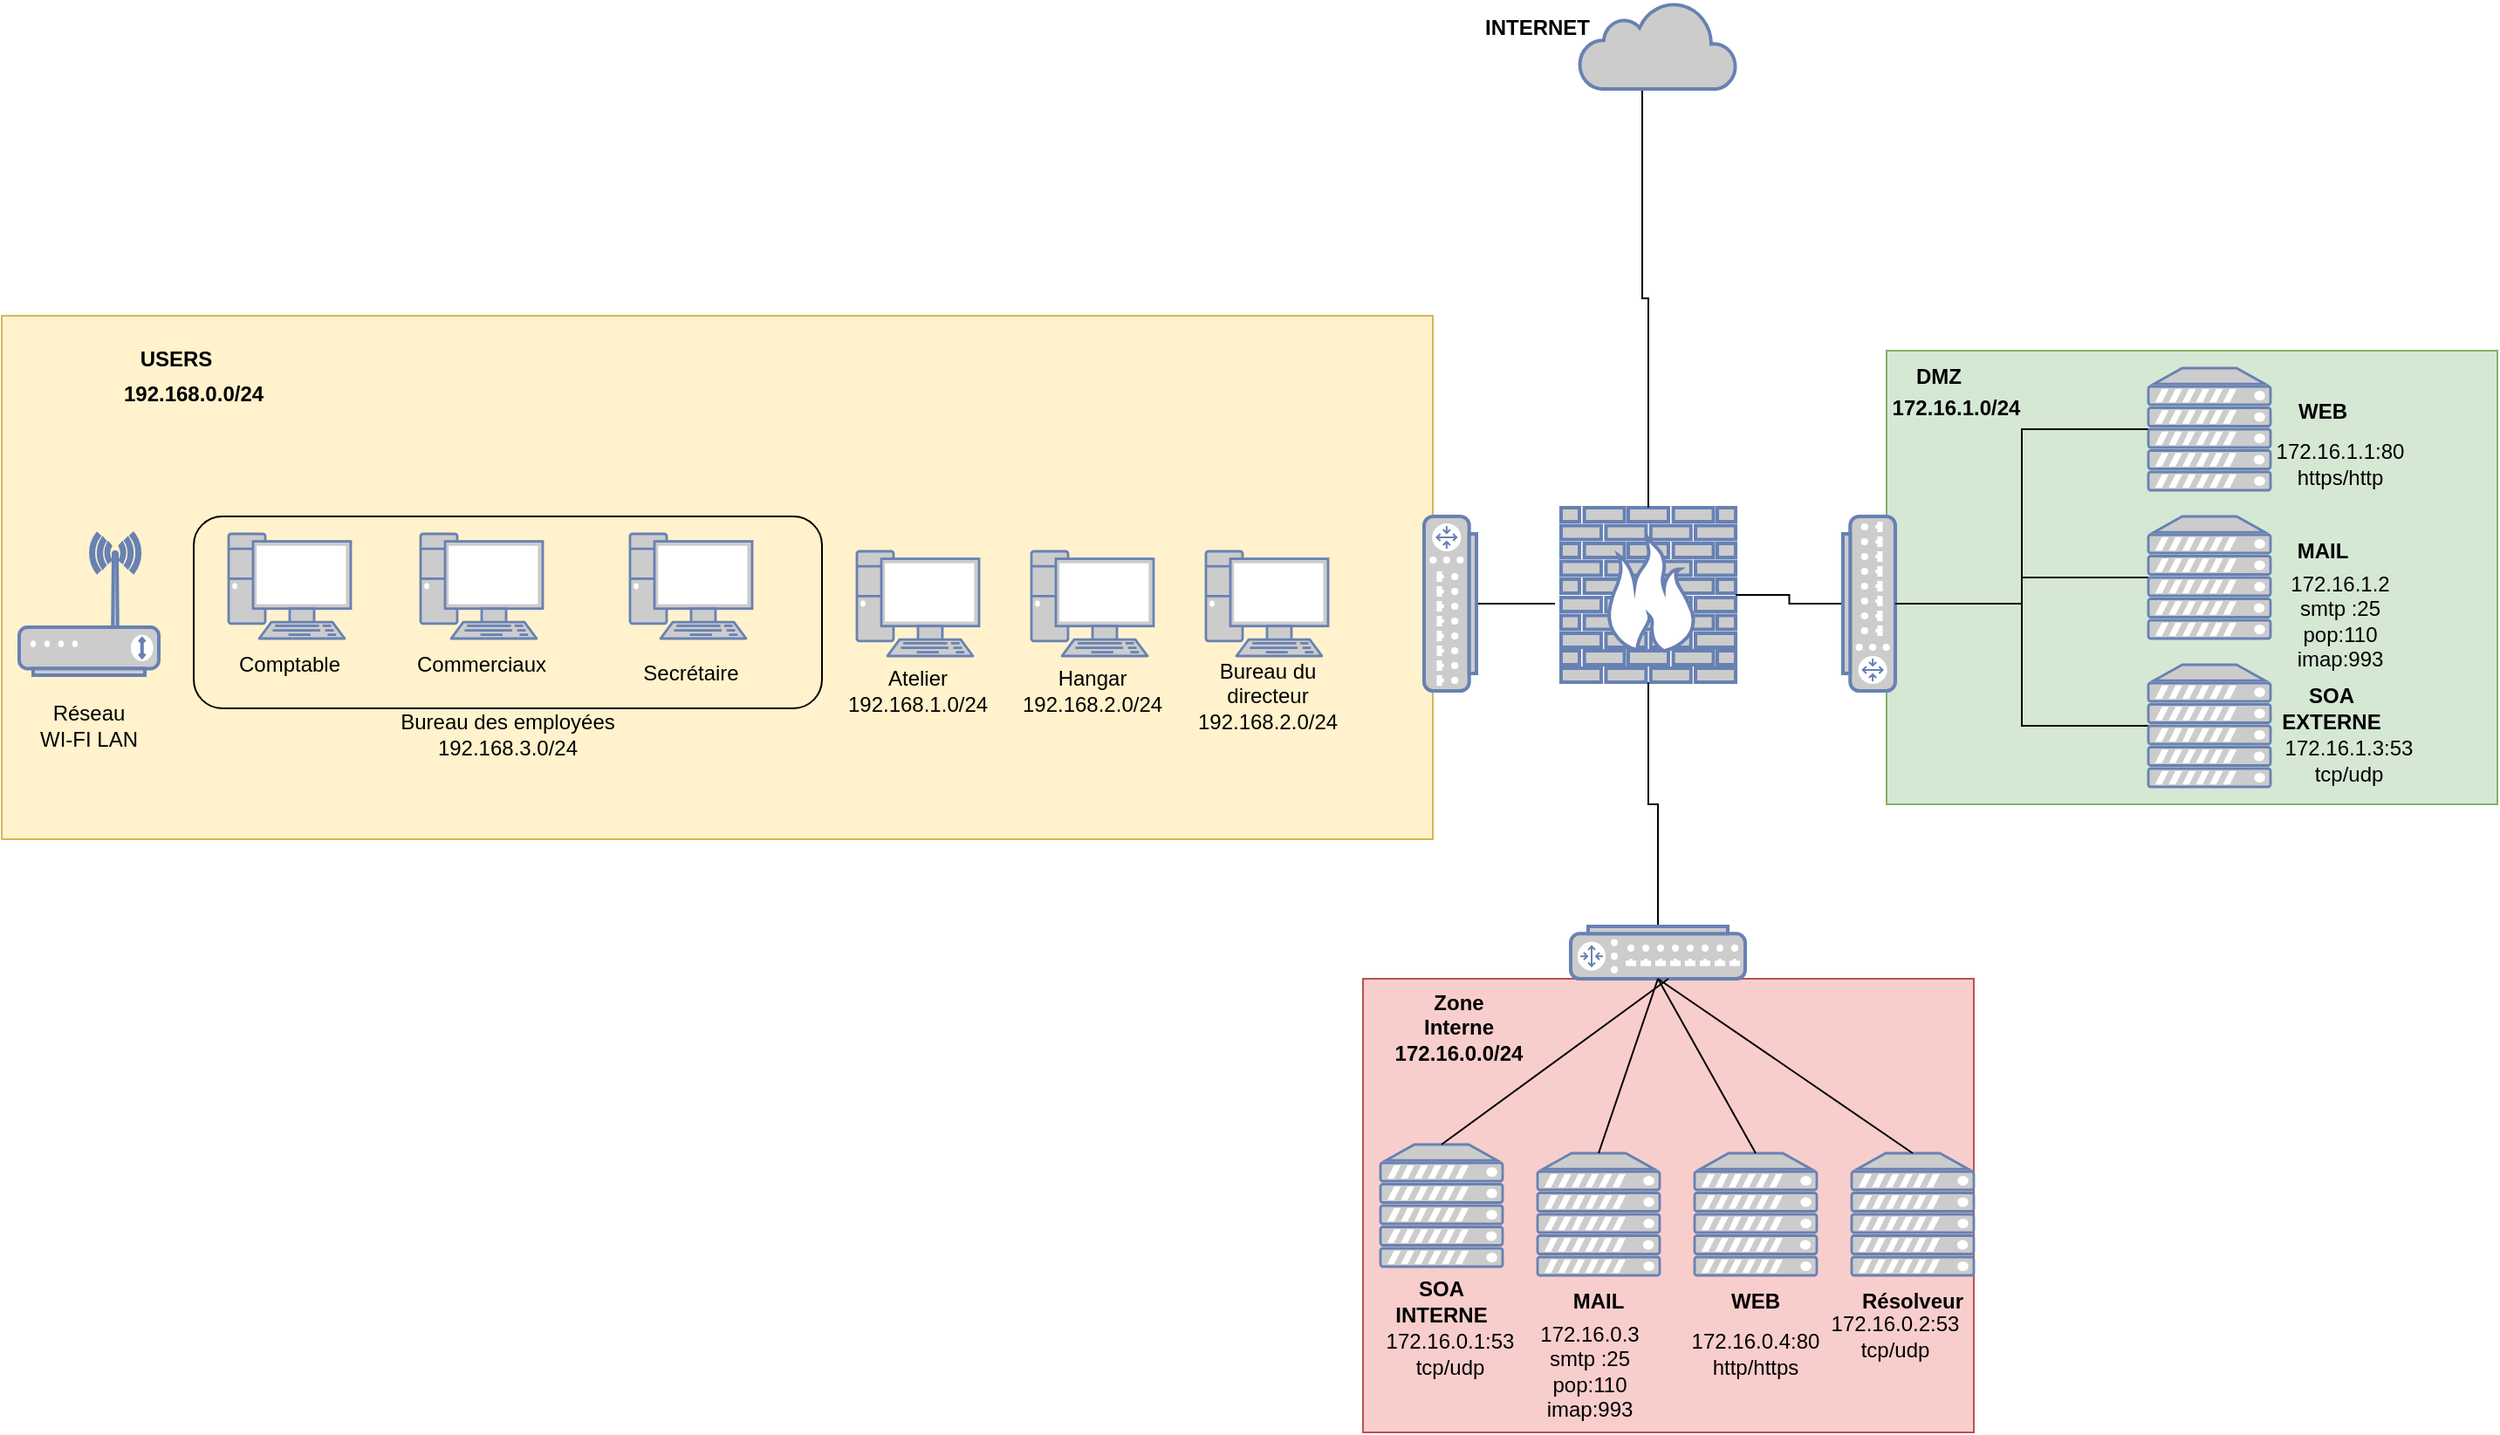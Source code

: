 <mxfile version="21.0.6" type="github">
  <diagram name="Page-1" id="O5M5pIFOQSAJhJZ8RXcd">
    <mxGraphModel dx="2227" dy="1933" grid="1" gridSize="10" guides="1" tooltips="1" connect="1" arrows="1" fold="1" page="1" pageScale="1" pageWidth="827" pageHeight="1169" math="0" shadow="0">
      <root>
        <mxCell id="0" />
        <mxCell id="1" parent="0" />
        <mxCell id="-PJM9IAdAdkgcbR_65MC-1" value="" style="rounded=0;whiteSpace=wrap;html=1;fillColor=#fff2cc;strokeColor=#d6b656;" vertex="1" parent="1">
          <mxGeometry x="-480" y="180" width="820" height="300" as="geometry" />
        </mxCell>
        <mxCell id="-PJM9IAdAdkgcbR_65MC-2" value="" style="rounded=0;whiteSpace=wrap;html=1;fillColor=#d5e8d4;strokeColor=#82b366;" vertex="1" parent="1">
          <mxGeometry x="600" y="200" width="350" height="260" as="geometry" />
        </mxCell>
        <mxCell id="-PJM9IAdAdkgcbR_65MC-3" value="" style="rounded=0;whiteSpace=wrap;html=1;fillColor=#f8cecc;strokeColor=#b85450;" vertex="1" parent="1">
          <mxGeometry x="300" y="560" width="350" height="260" as="geometry" />
        </mxCell>
        <mxCell id="-PJM9IAdAdkgcbR_65MC-5" value="" style="fontColor=#0066CC;verticalAlign=top;verticalLabelPosition=bottom;labelPosition=center;align=center;html=1;outlineConnect=0;fillColor=#CCCCCC;strokeColor=#6881B3;gradientColor=none;gradientDirection=north;strokeWidth=2;shape=mxgraph.networks.firewall;" vertex="1" parent="1">
          <mxGeometry x="413.5" y="290" width="100" height="100" as="geometry" />
        </mxCell>
        <mxCell id="-PJM9IAdAdkgcbR_65MC-11" value="&lt;b&gt;DMZ&lt;/b&gt;" style="text;strokeColor=none;align=center;fillColor=none;html=1;verticalAlign=middle;whiteSpace=wrap;rounded=0;" vertex="1" parent="1">
          <mxGeometry x="600" y="200" width="60" height="30" as="geometry" />
        </mxCell>
        <mxCell id="-PJM9IAdAdkgcbR_65MC-12" value="&lt;b&gt;USERS&lt;/b&gt;" style="text;strokeColor=none;align=center;fillColor=none;html=1;verticalAlign=middle;whiteSpace=wrap;rounded=0;" vertex="1" parent="1">
          <mxGeometry x="-410" y="190" width="60" height="30" as="geometry" />
        </mxCell>
        <mxCell id="-PJM9IAdAdkgcbR_65MC-13" value="&lt;b&gt;Zone&lt;br&gt;Interne&lt;br&gt;172.16.0.0/24&lt;br&gt;&lt;br&gt;&lt;/b&gt;" style="text;strokeColor=none;align=center;fillColor=none;html=1;verticalAlign=middle;whiteSpace=wrap;rounded=0;" vertex="1" parent="1">
          <mxGeometry x="300" y="570" width="110" height="50" as="geometry" />
        </mxCell>
        <mxCell id="-PJM9IAdAdkgcbR_65MC-16" style="edgeStyle=orthogonalEdgeStyle;rounded=0;orthogonalLoop=1;jettySize=auto;html=1;entryX=0.5;entryY=0;entryDx=0;entryDy=0;entryPerimeter=0;endArrow=none;endFill=0;" edge="1" parent="1" source="-PJM9IAdAdkgcbR_65MC-14" target="-PJM9IAdAdkgcbR_65MC-5">
          <mxGeometry relative="1" as="geometry">
            <Array as="points">
              <mxPoint x="460" y="170" />
              <mxPoint x="464" y="170" />
            </Array>
          </mxGeometry>
        </mxCell>
        <mxCell id="-PJM9IAdAdkgcbR_65MC-14" value="" style="html=1;outlineConnect=0;fillColor=#CCCCCC;strokeColor=#6881B3;gradientColor=none;gradientDirection=north;strokeWidth=2;shape=mxgraph.networks.cloud;fontColor=#ffffff;" vertex="1" parent="1">
          <mxGeometry x="424" width="90" height="50" as="geometry" />
        </mxCell>
        <mxCell id="-PJM9IAdAdkgcbR_65MC-15" value="&lt;b&gt;INTERNET&lt;/b&gt;" style="text;strokeColor=none;align=center;fillColor=none;html=1;verticalAlign=middle;whiteSpace=wrap;rounded=0;" vertex="1" parent="1">
          <mxGeometry x="370" width="60" height="30" as="geometry" />
        </mxCell>
        <mxCell id="-PJM9IAdAdkgcbR_65MC-19" style="edgeStyle=orthogonalEdgeStyle;rounded=0;orthogonalLoop=1;jettySize=auto;html=1;endArrow=none;endFill=0;" edge="1" parent="1" source="-PJM9IAdAdkgcbR_65MC-17">
          <mxGeometry relative="1" as="geometry">
            <mxPoint x="410" y="345" as="targetPoint" />
          </mxGeometry>
        </mxCell>
        <mxCell id="-PJM9IAdAdkgcbR_65MC-17" value="" style="fontColor=#0066CC;verticalAlign=top;verticalLabelPosition=bottom;labelPosition=center;align=center;html=1;outlineConnect=0;fillColor=#CCCCCC;strokeColor=#6881B3;gradientColor=none;gradientDirection=north;strokeWidth=2;shape=mxgraph.networks.router;rotation=-90;" vertex="1" parent="1">
          <mxGeometry x="300" y="330" width="100" height="30" as="geometry" />
        </mxCell>
        <mxCell id="-PJM9IAdAdkgcbR_65MC-21" style="edgeStyle=orthogonalEdgeStyle;rounded=0;orthogonalLoop=1;jettySize=auto;html=1;endArrow=none;endFill=0;" edge="1" parent="1" source="-PJM9IAdAdkgcbR_65MC-20" target="-PJM9IAdAdkgcbR_65MC-5">
          <mxGeometry relative="1" as="geometry" />
        </mxCell>
        <mxCell id="-PJM9IAdAdkgcbR_65MC-62" style="edgeStyle=orthogonalEdgeStyle;rounded=0;orthogonalLoop=1;jettySize=auto;html=1;entryX=0;entryY=0.5;entryDx=0;entryDy=0;entryPerimeter=0;endArrow=none;endFill=0;" edge="1" parent="1" source="-PJM9IAdAdkgcbR_65MC-20" target="-PJM9IAdAdkgcbR_65MC-56">
          <mxGeometry relative="1" as="geometry" />
        </mxCell>
        <mxCell id="-PJM9IAdAdkgcbR_65MC-20" value="" style="fontColor=#0066CC;verticalAlign=top;verticalLabelPosition=bottom;labelPosition=center;align=center;html=1;outlineConnect=0;fillColor=#CCCCCC;strokeColor=#6881B3;gradientColor=none;gradientDirection=north;strokeWidth=2;shape=mxgraph.networks.router;rotation=90;" vertex="1" parent="1">
          <mxGeometry x="540" y="330" width="100" height="30" as="geometry" />
        </mxCell>
        <mxCell id="-PJM9IAdAdkgcbR_65MC-23" style="edgeStyle=orthogonalEdgeStyle;rounded=0;orthogonalLoop=1;jettySize=auto;html=1;entryX=0.5;entryY=1;entryDx=0;entryDy=0;entryPerimeter=0;endArrow=none;endFill=0;" edge="1" parent="1" source="-PJM9IAdAdkgcbR_65MC-22" target="-PJM9IAdAdkgcbR_65MC-5">
          <mxGeometry relative="1" as="geometry" />
        </mxCell>
        <mxCell id="-PJM9IAdAdkgcbR_65MC-22" value="" style="fontColor=#0066CC;verticalAlign=top;verticalLabelPosition=bottom;labelPosition=center;align=center;html=1;outlineConnect=0;fillColor=#CCCCCC;strokeColor=#6881B3;gradientColor=none;gradientDirection=north;strokeWidth=2;shape=mxgraph.networks.router;rotation=-180;" vertex="1" parent="1">
          <mxGeometry x="419" y="530" width="100" height="30" as="geometry" />
        </mxCell>
        <mxCell id="-PJM9IAdAdkgcbR_65MC-28" value="" style="fontColor=#0066CC;verticalAlign=top;verticalLabelPosition=bottom;labelPosition=center;align=center;html=1;outlineConnect=0;fillColor=#CCCCCC;strokeColor=#6881B3;gradientColor=none;gradientDirection=north;strokeWidth=2;shape=mxgraph.networks.server;" vertex="1" parent="1">
          <mxGeometry x="310" y="655" width="70" height="70" as="geometry" />
        </mxCell>
        <mxCell id="-PJM9IAdAdkgcbR_65MC-29" value="" style="fontColor=#0066CC;verticalAlign=top;verticalLabelPosition=bottom;labelPosition=center;align=center;html=1;outlineConnect=0;fillColor=#CCCCCC;strokeColor=#6881B3;gradientColor=none;gradientDirection=north;strokeWidth=2;shape=mxgraph.networks.server;" vertex="1" parent="1">
          <mxGeometry x="400" y="660" width="70" height="70" as="geometry" />
        </mxCell>
        <mxCell id="-PJM9IAdAdkgcbR_65MC-30" value="" style="fontColor=#0066CC;verticalAlign=top;verticalLabelPosition=bottom;labelPosition=center;align=center;html=1;outlineConnect=0;fillColor=#CCCCCC;strokeColor=#6881B3;gradientColor=none;gradientDirection=north;strokeWidth=2;shape=mxgraph.networks.server;" vertex="1" parent="1">
          <mxGeometry x="580" y="660" width="70" height="70" as="geometry" />
        </mxCell>
        <mxCell id="-PJM9IAdAdkgcbR_65MC-31" value="&lt;b&gt;SOA INTERNE&lt;/b&gt;" style="text;strokeColor=none;align=center;fillColor=none;html=1;verticalAlign=middle;whiteSpace=wrap;rounded=0;" vertex="1" parent="1">
          <mxGeometry x="315" y="730" width="60" height="30" as="geometry" />
        </mxCell>
        <mxCell id="-PJM9IAdAdkgcbR_65MC-32" value="" style="fontColor=#0066CC;verticalAlign=top;verticalLabelPosition=bottom;labelPosition=center;align=center;html=1;outlineConnect=0;fillColor=#CCCCCC;strokeColor=#6881B3;gradientColor=none;gradientDirection=north;strokeWidth=2;shape=mxgraph.networks.server;" vertex="1" parent="1">
          <mxGeometry x="490" y="660" width="70" height="70" as="geometry" />
        </mxCell>
        <mxCell id="-PJM9IAdAdkgcbR_65MC-33" value="&lt;b&gt;MAIL&lt;/b&gt;" style="text;strokeColor=none;align=center;fillColor=none;html=1;verticalAlign=middle;whiteSpace=wrap;rounded=0;" vertex="1" parent="1">
          <mxGeometry x="405" y="730" width="60" height="30" as="geometry" />
        </mxCell>
        <mxCell id="-PJM9IAdAdkgcbR_65MC-34" value="&lt;b&gt;WEB&lt;/b&gt;" style="text;strokeColor=none;align=center;fillColor=none;html=1;verticalAlign=middle;whiteSpace=wrap;rounded=0;" vertex="1" parent="1">
          <mxGeometry x="495" y="730" width="60" height="30" as="geometry" />
        </mxCell>
        <mxCell id="-PJM9IAdAdkgcbR_65MC-35" value="&lt;b&gt;Résolveur&lt;/b&gt;" style="text;strokeColor=none;align=center;fillColor=none;html=1;verticalAlign=middle;whiteSpace=wrap;rounded=0;" vertex="1" parent="1">
          <mxGeometry x="585" y="730" width="60" height="30" as="geometry" />
        </mxCell>
        <mxCell id="-PJM9IAdAdkgcbR_65MC-36" value="172.16.0.1:53&lt;br&gt;tcp/udp" style="text;strokeColor=none;align=center;fillColor=none;html=1;verticalAlign=middle;whiteSpace=wrap;rounded=0;" vertex="1" parent="1">
          <mxGeometry x="305" y="760" width="90" height="30" as="geometry" />
        </mxCell>
        <mxCell id="-PJM9IAdAdkgcbR_65MC-37" value="172.16.0.2:53&lt;br&gt;tcp/udp" style="text;strokeColor=none;align=center;fillColor=none;html=1;verticalAlign=middle;whiteSpace=wrap;rounded=0;" vertex="1" parent="1">
          <mxGeometry x="560" y="750" width="90" height="30" as="geometry" />
        </mxCell>
        <mxCell id="-PJM9IAdAdkgcbR_65MC-38" value="172.16.0.3&lt;br&gt;smtp :25&lt;br&gt;pop:110&lt;br&gt;imap:993" style="text;strokeColor=none;align=center;fillColor=none;html=1;verticalAlign=middle;whiteSpace=wrap;rounded=0;" vertex="1" parent="1">
          <mxGeometry x="390" y="760" width="80" height="50" as="geometry" />
        </mxCell>
        <mxCell id="-PJM9IAdAdkgcbR_65MC-39" value="172.16.0.4:80&lt;br&gt;http/https" style="text;strokeColor=none;align=center;fillColor=none;html=1;verticalAlign=middle;whiteSpace=wrap;rounded=0;" vertex="1" parent="1">
          <mxGeometry x="480" y="745" width="90" height="60" as="geometry" />
        </mxCell>
        <mxCell id="-PJM9IAdAdkgcbR_65MC-52" value="" style="endArrow=none;html=1;rounded=0;exitX=0.5;exitY=0;exitDx=0;exitDy=0;exitPerimeter=0;entryX=0.5;entryY=0;entryDx=0;entryDy=0;" edge="1" parent="1" source="-PJM9IAdAdkgcbR_65MC-28" target="-PJM9IAdAdkgcbR_65MC-3">
          <mxGeometry width="50" height="50" relative="1" as="geometry">
            <mxPoint x="430" y="750" as="sourcePoint" />
            <mxPoint x="480" y="590" as="targetPoint" />
          </mxGeometry>
        </mxCell>
        <mxCell id="-PJM9IAdAdkgcbR_65MC-53" value="" style="endArrow=none;html=1;rounded=0;entryX=0.5;entryY=0;entryDx=0;entryDy=0;entryPerimeter=0;exitX=0.5;exitY=0;exitDx=0;exitDy=0;exitPerimeter=0;" edge="1" parent="1" source="-PJM9IAdAdkgcbR_65MC-29" target="-PJM9IAdAdkgcbR_65MC-22">
          <mxGeometry width="50" height="50" relative="1" as="geometry">
            <mxPoint x="430" y="750" as="sourcePoint" />
            <mxPoint x="480" y="700" as="targetPoint" />
          </mxGeometry>
        </mxCell>
        <mxCell id="-PJM9IAdAdkgcbR_65MC-54" value="" style="endArrow=none;html=1;rounded=0;entryX=0.5;entryY=0;entryDx=0;entryDy=0;entryPerimeter=0;exitX=0.5;exitY=0;exitDx=0;exitDy=0;exitPerimeter=0;" edge="1" parent="1" source="-PJM9IAdAdkgcbR_65MC-32" target="-PJM9IAdAdkgcbR_65MC-22">
          <mxGeometry width="50" height="50" relative="1" as="geometry">
            <mxPoint x="430" y="750" as="sourcePoint" />
            <mxPoint x="480" y="700" as="targetPoint" />
          </mxGeometry>
        </mxCell>
        <mxCell id="-PJM9IAdAdkgcbR_65MC-55" value="" style="endArrow=none;html=1;rounded=0;entryX=0.5;entryY=0;entryDx=0;entryDy=0;entryPerimeter=0;exitX=0.5;exitY=0;exitDx=0;exitDy=0;exitPerimeter=0;" edge="1" parent="1" source="-PJM9IAdAdkgcbR_65MC-30" target="-PJM9IAdAdkgcbR_65MC-22">
          <mxGeometry width="50" height="50" relative="1" as="geometry">
            <mxPoint x="430" y="750" as="sourcePoint" />
            <mxPoint x="480" y="700" as="targetPoint" />
          </mxGeometry>
        </mxCell>
        <mxCell id="-PJM9IAdAdkgcbR_65MC-56" value="" style="fontColor=#0066CC;verticalAlign=top;verticalLabelPosition=bottom;labelPosition=center;align=center;html=1;outlineConnect=0;fillColor=#CCCCCC;strokeColor=#6881B3;gradientColor=none;gradientDirection=north;strokeWidth=2;shape=mxgraph.networks.server;" vertex="1" parent="1">
          <mxGeometry x="750" y="210" width="70" height="70" as="geometry" />
        </mxCell>
        <mxCell id="-PJM9IAdAdkgcbR_65MC-63" style="edgeStyle=orthogonalEdgeStyle;rounded=0;orthogonalLoop=1;jettySize=auto;html=1;exitX=0;exitY=0.5;exitDx=0;exitDy=0;exitPerimeter=0;endArrow=none;endFill=0;" edge="1" parent="1" source="-PJM9IAdAdkgcbR_65MC-57" target="-PJM9IAdAdkgcbR_65MC-20">
          <mxGeometry relative="1" as="geometry" />
        </mxCell>
        <mxCell id="-PJM9IAdAdkgcbR_65MC-57" value="" style="fontColor=#0066CC;verticalAlign=top;verticalLabelPosition=bottom;labelPosition=center;align=center;html=1;outlineConnect=0;fillColor=#CCCCCC;strokeColor=#6881B3;gradientColor=none;gradientDirection=north;strokeWidth=2;shape=mxgraph.networks.server;" vertex="1" parent="1">
          <mxGeometry x="750" y="380" width="70" height="70" as="geometry" />
        </mxCell>
        <mxCell id="-PJM9IAdAdkgcbR_65MC-64" style="edgeStyle=orthogonalEdgeStyle;rounded=0;orthogonalLoop=1;jettySize=auto;html=1;exitX=0;exitY=0.5;exitDx=0;exitDy=0;exitPerimeter=0;entryX=0.5;entryY=0;entryDx=0;entryDy=0;entryPerimeter=0;endArrow=none;endFill=0;" edge="1" parent="1" source="-PJM9IAdAdkgcbR_65MC-58" target="-PJM9IAdAdkgcbR_65MC-20">
          <mxGeometry relative="1" as="geometry" />
        </mxCell>
        <mxCell id="-PJM9IAdAdkgcbR_65MC-58" value="" style="fontColor=#0066CC;verticalAlign=top;verticalLabelPosition=bottom;labelPosition=center;align=center;html=1;outlineConnect=0;fillColor=#CCCCCC;strokeColor=#6881B3;gradientColor=none;gradientDirection=north;strokeWidth=2;shape=mxgraph.networks.server;" vertex="1" parent="1">
          <mxGeometry x="750" y="295" width="70" height="70" as="geometry" />
        </mxCell>
        <mxCell id="-PJM9IAdAdkgcbR_65MC-59" value="&lt;b&gt;WEB&lt;/b&gt;" style="text;strokeColor=none;align=center;fillColor=none;html=1;verticalAlign=middle;whiteSpace=wrap;rounded=0;" vertex="1" parent="1">
          <mxGeometry x="820" y="220" width="60" height="30" as="geometry" />
        </mxCell>
        <mxCell id="-PJM9IAdAdkgcbR_65MC-60" value="&lt;b&gt;MAIL&lt;/b&gt;" style="text;strokeColor=none;align=center;fillColor=none;html=1;verticalAlign=middle;whiteSpace=wrap;rounded=0;" vertex="1" parent="1">
          <mxGeometry x="820" y="300" width="60" height="30" as="geometry" />
        </mxCell>
        <mxCell id="-PJM9IAdAdkgcbR_65MC-61" value="&lt;b&gt;SOA EXTERNE&lt;/b&gt;" style="text;strokeColor=none;align=center;fillColor=none;html=1;verticalAlign=middle;whiteSpace=wrap;rounded=0;" vertex="1" parent="1">
          <mxGeometry x="820" y="390" width="70" height="30" as="geometry" />
        </mxCell>
        <mxCell id="-PJM9IAdAdkgcbR_65MC-65" value="&lt;b&gt;&lt;br&gt;172.16.1.0/24&lt;/b&gt;" style="text;strokeColor=none;align=center;fillColor=none;html=1;verticalAlign=middle;whiteSpace=wrap;rounded=0;" vertex="1" parent="1">
          <mxGeometry x="580" y="210" width="120" height="30" as="geometry" />
        </mxCell>
        <mxCell id="-PJM9IAdAdkgcbR_65MC-66" value="172.16.1.1:80&lt;br&gt;https/http" style="text;strokeColor=none;align=center;fillColor=none;html=1;verticalAlign=middle;whiteSpace=wrap;rounded=0;" vertex="1" parent="1">
          <mxGeometry x="830" y="250" width="60" height="30" as="geometry" />
        </mxCell>
        <mxCell id="-PJM9IAdAdkgcbR_65MC-67" value="172.16.1.2&lt;br&gt;smtp :25&lt;br&gt;pop:110&lt;br&gt;imap:993" style="text;strokeColor=none;align=center;fillColor=none;html=1;verticalAlign=middle;whiteSpace=wrap;rounded=0;" vertex="1" parent="1">
          <mxGeometry x="820" y="330" width="80" height="50" as="geometry" />
        </mxCell>
        <mxCell id="-PJM9IAdAdkgcbR_65MC-68" value="172.16.1.3:53&lt;br&gt;tcp/udp" style="text;strokeColor=none;align=center;fillColor=none;html=1;verticalAlign=middle;whiteSpace=wrap;rounded=0;" vertex="1" parent="1">
          <mxGeometry x="820" y="420" width="90" height="30" as="geometry" />
        </mxCell>
        <mxCell id="-PJM9IAdAdkgcbR_65MC-70" value="&lt;b&gt;192.168.0.0/24&lt;/b&gt;" style="text;strokeColor=none;align=center;fillColor=none;html=1;verticalAlign=middle;whiteSpace=wrap;rounded=0;" vertex="1" parent="1">
          <mxGeometry x="-400" y="210" width="60" height="30" as="geometry" />
        </mxCell>
        <mxCell id="-PJM9IAdAdkgcbR_65MC-73" value="" style="fontColor=#0066CC;verticalAlign=top;verticalLabelPosition=bottom;labelPosition=center;align=center;html=1;outlineConnect=0;fillColor=#CCCCCC;strokeColor=#6881B3;gradientColor=none;gradientDirection=north;strokeWidth=2;shape=mxgraph.networks.pc;" vertex="1" parent="1">
          <mxGeometry x="10" y="315" width="70" height="60" as="geometry" />
        </mxCell>
        <mxCell id="-PJM9IAdAdkgcbR_65MC-74" value="" style="fontColor=#0066CC;verticalAlign=top;verticalLabelPosition=bottom;labelPosition=center;align=center;html=1;outlineConnect=0;fillColor=#CCCCCC;strokeColor=#6881B3;gradientColor=none;gradientDirection=north;strokeWidth=2;shape=mxgraph.networks.pc;" vertex="1" parent="1">
          <mxGeometry x="110" y="315" width="70" height="60" as="geometry" />
        </mxCell>
        <mxCell id="-PJM9IAdAdkgcbR_65MC-75" value="" style="fontColor=#0066CC;verticalAlign=top;verticalLabelPosition=bottom;labelPosition=center;align=center;html=1;outlineConnect=0;fillColor=#CCCCCC;strokeColor=#6881B3;gradientColor=none;gradientDirection=north;strokeWidth=2;shape=mxgraph.networks.pc;" vertex="1" parent="1">
          <mxGeometry x="210" y="315" width="70" height="60" as="geometry" />
        </mxCell>
        <mxCell id="-PJM9IAdAdkgcbR_65MC-76" value="Atelier&lt;br&gt;192.168.1.0/24" style="text;strokeColor=none;align=center;fillColor=none;html=1;verticalAlign=middle;whiteSpace=wrap;rounded=0;" vertex="1" parent="1">
          <mxGeometry x="15" y="380" width="60" height="30" as="geometry" />
        </mxCell>
        <mxCell id="-PJM9IAdAdkgcbR_65MC-77" value="Hangar&lt;br&gt;192.168.2.0/24" style="text;strokeColor=none;align=center;fillColor=none;html=1;verticalAlign=middle;whiteSpace=wrap;rounded=0;" vertex="1" parent="1">
          <mxGeometry x="115" y="380" width="60" height="30" as="geometry" />
        </mxCell>
        <mxCell id="-PJM9IAdAdkgcbR_65MC-78" value="Bureau du directeur&lt;br&gt;192.168.2.0/24" style="text;strokeColor=none;align=center;fillColor=none;html=1;verticalAlign=middle;whiteSpace=wrap;rounded=0;" vertex="1" parent="1">
          <mxGeometry x="207.5" y="375" width="75" height="45" as="geometry" />
        </mxCell>
        <mxCell id="-PJM9IAdAdkgcbR_65MC-79" value="" style="rounded=1;whiteSpace=wrap;html=1;fillColor=none;" vertex="1" parent="1">
          <mxGeometry x="-370" y="295" width="360" height="110" as="geometry" />
        </mxCell>
        <mxCell id="-PJM9IAdAdkgcbR_65MC-83" value="" style="fontColor=#0066CC;verticalAlign=top;verticalLabelPosition=bottom;labelPosition=center;align=center;html=1;outlineConnect=0;fillColor=#CCCCCC;strokeColor=#6881B3;gradientColor=none;gradientDirection=north;strokeWidth=2;shape=mxgraph.networks.pc;" vertex="1" parent="1">
          <mxGeometry x="-350" y="305" width="70" height="60" as="geometry" />
        </mxCell>
        <mxCell id="-PJM9IAdAdkgcbR_65MC-84" value="" style="fontColor=#0066CC;verticalAlign=top;verticalLabelPosition=bottom;labelPosition=center;align=center;html=1;outlineConnect=0;fillColor=#CCCCCC;strokeColor=#6881B3;gradientColor=none;gradientDirection=north;strokeWidth=2;shape=mxgraph.networks.pc;" vertex="1" parent="1">
          <mxGeometry x="-240" y="305" width="70" height="60" as="geometry" />
        </mxCell>
        <mxCell id="-PJM9IAdAdkgcbR_65MC-85" value="" style="fontColor=#0066CC;verticalAlign=top;verticalLabelPosition=bottom;labelPosition=center;align=center;html=1;outlineConnect=0;fillColor=#CCCCCC;strokeColor=#6881B3;gradientColor=none;gradientDirection=north;strokeWidth=2;shape=mxgraph.networks.pc;" vertex="1" parent="1">
          <mxGeometry x="-120" y="305" width="70" height="60" as="geometry" />
        </mxCell>
        <mxCell id="-PJM9IAdAdkgcbR_65MC-86" value="Bureau des employées&lt;br&gt;192.168.3.0/24" style="text;strokeColor=none;align=center;fillColor=none;html=1;verticalAlign=middle;whiteSpace=wrap;rounded=0;" vertex="1" parent="1">
          <mxGeometry x="-260" y="405" width="140" height="30" as="geometry" />
        </mxCell>
        <mxCell id="-PJM9IAdAdkgcbR_65MC-87" value="" style="fontColor=#0066CC;verticalAlign=top;verticalLabelPosition=bottom;labelPosition=center;align=center;html=1;outlineConnect=0;fillColor=#CCCCCC;strokeColor=#6881B3;gradientColor=none;gradientDirection=north;strokeWidth=2;shape=mxgraph.networks.wireless_modem;" vertex="1" parent="1">
          <mxGeometry x="-470" y="305" width="80" height="81" as="geometry" />
        </mxCell>
        <mxCell id="-PJM9IAdAdkgcbR_65MC-88" value="Réseau WI-FI LAN" style="text;strokeColor=none;align=center;fillColor=none;html=1;verticalAlign=middle;whiteSpace=wrap;rounded=0;" vertex="1" parent="1">
          <mxGeometry x="-460" y="400" width="60" height="30" as="geometry" />
        </mxCell>
        <mxCell id="-PJM9IAdAdkgcbR_65MC-89" value="Comptable" style="text;strokeColor=none;align=center;fillColor=none;html=1;verticalAlign=middle;whiteSpace=wrap;rounded=0;" vertex="1" parent="1">
          <mxGeometry x="-345" y="365" width="60" height="30" as="geometry" />
        </mxCell>
        <mxCell id="-PJM9IAdAdkgcbR_65MC-90" value="Commerciaux" style="text;strokeColor=none;align=center;fillColor=none;html=1;verticalAlign=middle;whiteSpace=wrap;rounded=0;" vertex="1" parent="1">
          <mxGeometry x="-235" y="365" width="60" height="30" as="geometry" />
        </mxCell>
        <mxCell id="-PJM9IAdAdkgcbR_65MC-91" value="Secrétaire" style="text;strokeColor=none;align=center;fillColor=none;html=1;verticalAlign=middle;whiteSpace=wrap;rounded=0;" vertex="1" parent="1">
          <mxGeometry x="-115" y="370" width="60" height="30" as="geometry" />
        </mxCell>
      </root>
    </mxGraphModel>
  </diagram>
</mxfile>
